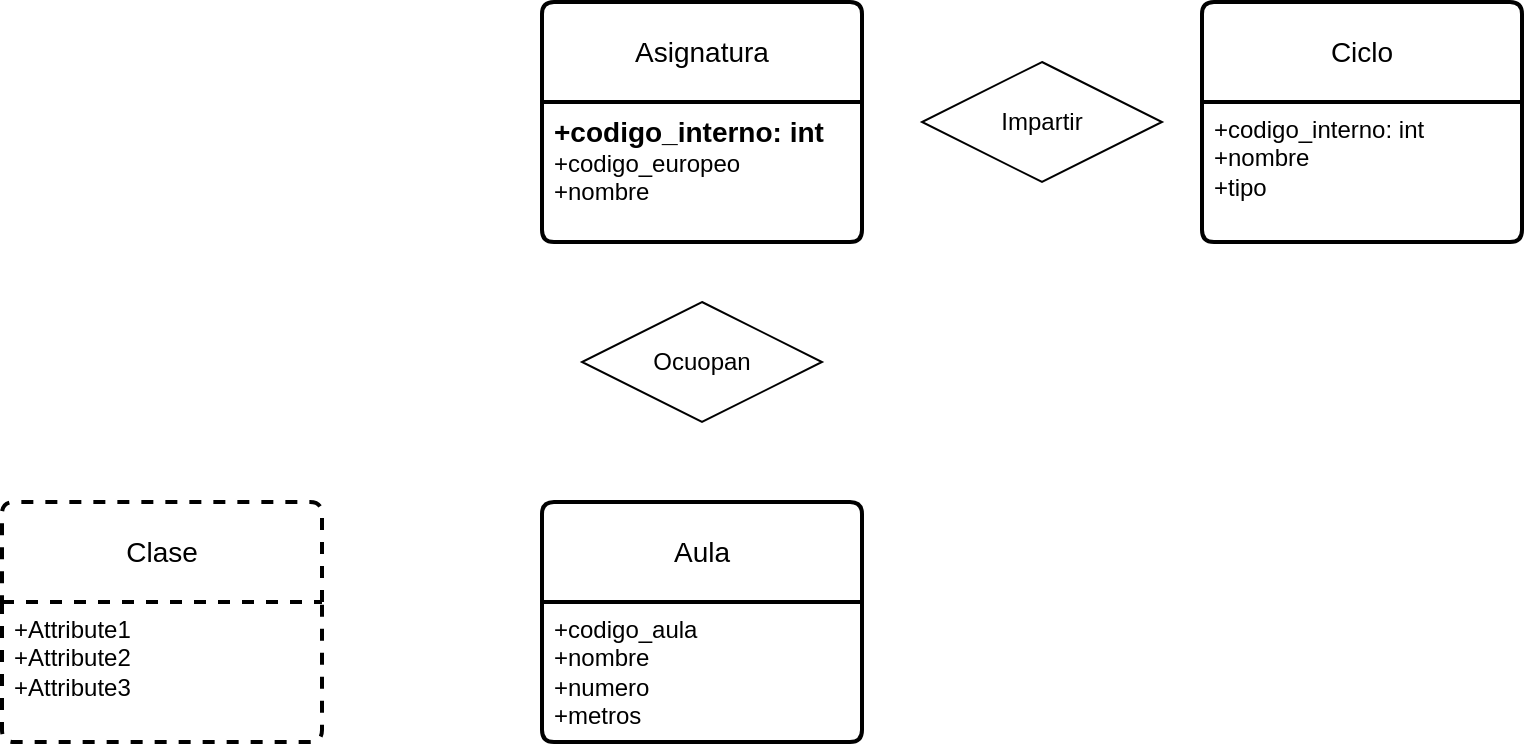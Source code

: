 <mxfile version="22.0.4" type="github">
  <diagram id="R2lEEEUBdFMjLlhIrx00" name="Page-1">
    <mxGraphModel dx="1050" dy="574" grid="1" gridSize="10" guides="1" tooltips="1" connect="1" arrows="1" fold="1" page="1" pageScale="1" pageWidth="850" pageHeight="1100" math="0" shadow="0" extFonts="Permanent Marker^https://fonts.googleapis.com/css?family=Permanent+Marker">
      <root>
        <mxCell id="0" />
        <mxCell id="1" parent="0" />
        <mxCell id="fBls_lpGJ93TCAktGxbx-1" value="Aula" style="swimlane;childLayout=stackLayout;horizontal=1;startSize=50;horizontalStack=0;rounded=1;fontSize=14;fontStyle=0;strokeWidth=2;resizeParent=0;resizeLast=1;shadow=0;dashed=0;align=center;arcSize=4;whiteSpace=wrap;html=1;" vertex="1" parent="1">
          <mxGeometry x="500" y="530" width="160" height="120" as="geometry" />
        </mxCell>
        <mxCell id="fBls_lpGJ93TCAktGxbx-2" value="+codigo_aula&lt;br&gt;+nombre&lt;br&gt;+numero&lt;br&gt;+metros" style="align=left;strokeColor=none;fillColor=none;spacingLeft=4;fontSize=12;verticalAlign=top;resizable=0;rotatable=0;part=1;html=1;" vertex="1" parent="fBls_lpGJ93TCAktGxbx-1">
          <mxGeometry y="50" width="160" height="70" as="geometry" />
        </mxCell>
        <mxCell id="fBls_lpGJ93TCAktGxbx-3" value="Asignatura" style="swimlane;childLayout=stackLayout;horizontal=1;startSize=50;horizontalStack=0;rounded=1;fontSize=14;fontStyle=0;strokeWidth=2;resizeParent=0;resizeLast=1;shadow=0;dashed=0;align=center;arcSize=4;whiteSpace=wrap;html=1;" vertex="1" parent="1">
          <mxGeometry x="500" y="280" width="160" height="120" as="geometry" />
        </mxCell>
        <mxCell id="fBls_lpGJ93TCAktGxbx-4" value="&lt;font style=&quot;font-size: 14px;&quot;&gt;&lt;b&gt;+codigo_interno: int&lt;/b&gt;&lt;/font&gt;&lt;br&gt;+codigo_europeo&lt;br&gt;+nombre" style="align=left;strokeColor=none;fillColor=none;spacingLeft=4;fontSize=12;verticalAlign=top;resizable=0;rotatable=0;part=1;html=1;" vertex="1" parent="fBls_lpGJ93TCAktGxbx-3">
          <mxGeometry y="50" width="160" height="70" as="geometry" />
        </mxCell>
        <mxCell id="fBls_lpGJ93TCAktGxbx-5" value="Impartir" style="shape=rhombus;perimeter=rhombusPerimeter;whiteSpace=wrap;html=1;align=center;" vertex="1" parent="1">
          <mxGeometry x="690" y="310" width="120" height="60" as="geometry" />
        </mxCell>
        <mxCell id="fBls_lpGJ93TCAktGxbx-6" value="Ciclo" style="swimlane;childLayout=stackLayout;horizontal=1;startSize=50;horizontalStack=0;rounded=1;fontSize=14;fontStyle=0;strokeWidth=2;resizeParent=0;resizeLast=1;shadow=0;dashed=0;align=center;arcSize=4;whiteSpace=wrap;html=1;" vertex="1" parent="1">
          <mxGeometry x="830" y="280" width="160" height="120" as="geometry" />
        </mxCell>
        <mxCell id="fBls_lpGJ93TCAktGxbx-7" value="+codigo_interno: int&lt;br&gt;+nombre&lt;br&gt;+tipo" style="align=left;strokeColor=none;fillColor=none;spacingLeft=4;fontSize=12;verticalAlign=top;resizable=0;rotatable=0;part=1;html=1;" vertex="1" parent="fBls_lpGJ93TCAktGxbx-6">
          <mxGeometry y="50" width="160" height="70" as="geometry" />
        </mxCell>
        <mxCell id="fBls_lpGJ93TCAktGxbx-8" value="Ocuopan" style="shape=rhombus;perimeter=rhombusPerimeter;whiteSpace=wrap;html=1;align=center;" vertex="1" parent="1">
          <mxGeometry x="520" y="430" width="120" height="60" as="geometry" />
        </mxCell>
        <mxCell id="fBls_lpGJ93TCAktGxbx-9" value="Clase" style="swimlane;childLayout=stackLayout;horizontal=1;startSize=50;horizontalStack=0;rounded=1;fontSize=14;fontStyle=0;strokeWidth=2;resizeParent=0;resizeLast=1;shadow=0;dashed=1;align=center;arcSize=4;whiteSpace=wrap;html=1;" vertex="1" parent="1">
          <mxGeometry x="230" y="530" width="160" height="120" as="geometry" />
        </mxCell>
        <mxCell id="fBls_lpGJ93TCAktGxbx-10" value="+Attribute1&#xa;+Attribute2&#xa;+Attribute3" style="align=left;strokeColor=none;fillColor=none;spacingLeft=4;fontSize=12;verticalAlign=top;resizable=0;rotatable=0;part=1;html=1;" vertex="1" parent="fBls_lpGJ93TCAktGxbx-9">
          <mxGeometry y="50" width="160" height="70" as="geometry" />
        </mxCell>
      </root>
    </mxGraphModel>
  </diagram>
</mxfile>
